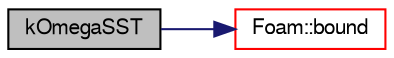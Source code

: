 digraph "kOmegaSST"
{
  bgcolor="transparent";
  edge [fontname="FreeSans",fontsize="10",labelfontname="FreeSans",labelfontsize="10"];
  node [fontname="FreeSans",fontsize="10",shape=record];
  rankdir="LR";
  Node1 [label="kOmegaSST",height=0.2,width=0.4,color="black", fillcolor="grey75", style="filled" fontcolor="black"];
  Node1 -> Node2 [color="midnightblue",fontsize="10",style="solid",fontname="FreeSans"];
  Node2 [label="Foam::bound",height=0.2,width=0.4,color="red",URL="$a10237.html#a334b2a2d0ce7997d360f7a018174a077",tooltip="Bound the given scalar field if it has gone unbounded. "];
}
